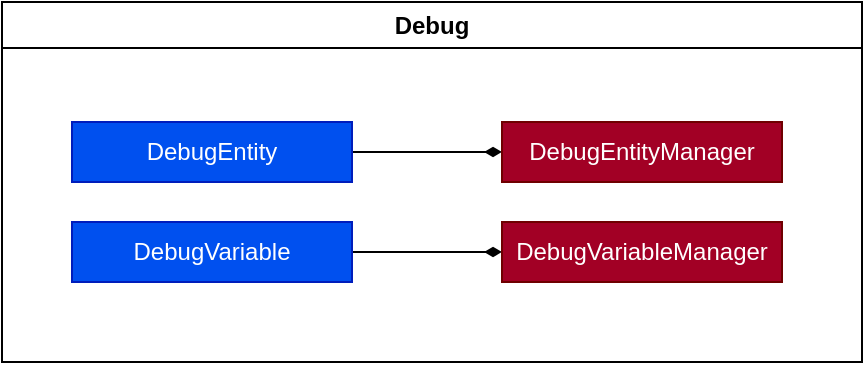 <mxfile version="21.3.7" type="device">
  <diagram name="Page-1" id="R__dcYLtlq1t64ExbJ3c">
    <mxGraphModel dx="1114" dy="601" grid="1" gridSize="10" guides="1" tooltips="1" connect="1" arrows="1" fold="1" page="1" pageScale="1" pageWidth="850" pageHeight="1100" math="0" shadow="0">
      <root>
        <mxCell id="0" />
        <mxCell id="1" parent="0" />
        <mxCell id="an5HEP1M-m-tFZsZAyV0-1" value="Debug" style="swimlane;whiteSpace=wrap;html=1;" parent="1" vertex="1">
          <mxGeometry x="225" y="1020" width="430" height="180" as="geometry">
            <mxRectangle x="800" y="30" width="70" height="30" as="alternateBounds" />
          </mxGeometry>
        </mxCell>
        <mxCell id="an5HEP1M-m-tFZsZAyV0-2" style="edgeStyle=orthogonalEdgeStyle;rounded=0;orthogonalLoop=1;jettySize=auto;html=1;exitX=1;exitY=0.5;exitDx=0;exitDy=0;entryX=0;entryY=0.5;entryDx=0;entryDy=0;endArrow=diamondThin;endFill=1;" parent="an5HEP1M-m-tFZsZAyV0-1" source="an5HEP1M-m-tFZsZAyV0-3" target="an5HEP1M-m-tFZsZAyV0-4" edge="1">
          <mxGeometry relative="1" as="geometry" />
        </mxCell>
        <mxCell id="an5HEP1M-m-tFZsZAyV0-3" value="DebugEntity" style="rounded=0;whiteSpace=wrap;html=1;fillColor=#0050ef;fontColor=#ffffff;strokeColor=#001DBC;" parent="an5HEP1M-m-tFZsZAyV0-1" vertex="1">
          <mxGeometry x="35" y="60" width="140" height="30" as="geometry" />
        </mxCell>
        <mxCell id="an5HEP1M-m-tFZsZAyV0-4" value="DebugEntityManager" style="rounded=0;whiteSpace=wrap;html=1;fillColor=#a20025;fontColor=#ffffff;strokeColor=#6F0000;" parent="an5HEP1M-m-tFZsZAyV0-1" vertex="1">
          <mxGeometry x="250" y="60" width="140" height="30" as="geometry" />
        </mxCell>
        <mxCell id="an5HEP1M-m-tFZsZAyV0-5" style="edgeStyle=orthogonalEdgeStyle;rounded=0;orthogonalLoop=1;jettySize=auto;html=1;exitX=1;exitY=0.5;exitDx=0;exitDy=0;entryX=0;entryY=0.5;entryDx=0;entryDy=0;endArrow=diamondThin;endFill=1;" parent="an5HEP1M-m-tFZsZAyV0-1" source="an5HEP1M-m-tFZsZAyV0-6" target="an5HEP1M-m-tFZsZAyV0-7" edge="1">
          <mxGeometry relative="1" as="geometry" />
        </mxCell>
        <mxCell id="an5HEP1M-m-tFZsZAyV0-6" value="DebugVariable" style="rounded=0;whiteSpace=wrap;html=1;fillColor=#0050ef;fontColor=#ffffff;strokeColor=#001DBC;" parent="an5HEP1M-m-tFZsZAyV0-1" vertex="1">
          <mxGeometry x="35" y="110" width="140" height="30" as="geometry" />
        </mxCell>
        <mxCell id="an5HEP1M-m-tFZsZAyV0-7" value="DebugVariableManager" style="rounded=0;whiteSpace=wrap;html=1;fillColor=#a20025;fontColor=#ffffff;strokeColor=#6F0000;" parent="an5HEP1M-m-tFZsZAyV0-1" vertex="1">
          <mxGeometry x="250" y="110" width="140" height="30" as="geometry" />
        </mxCell>
      </root>
    </mxGraphModel>
  </diagram>
</mxfile>
